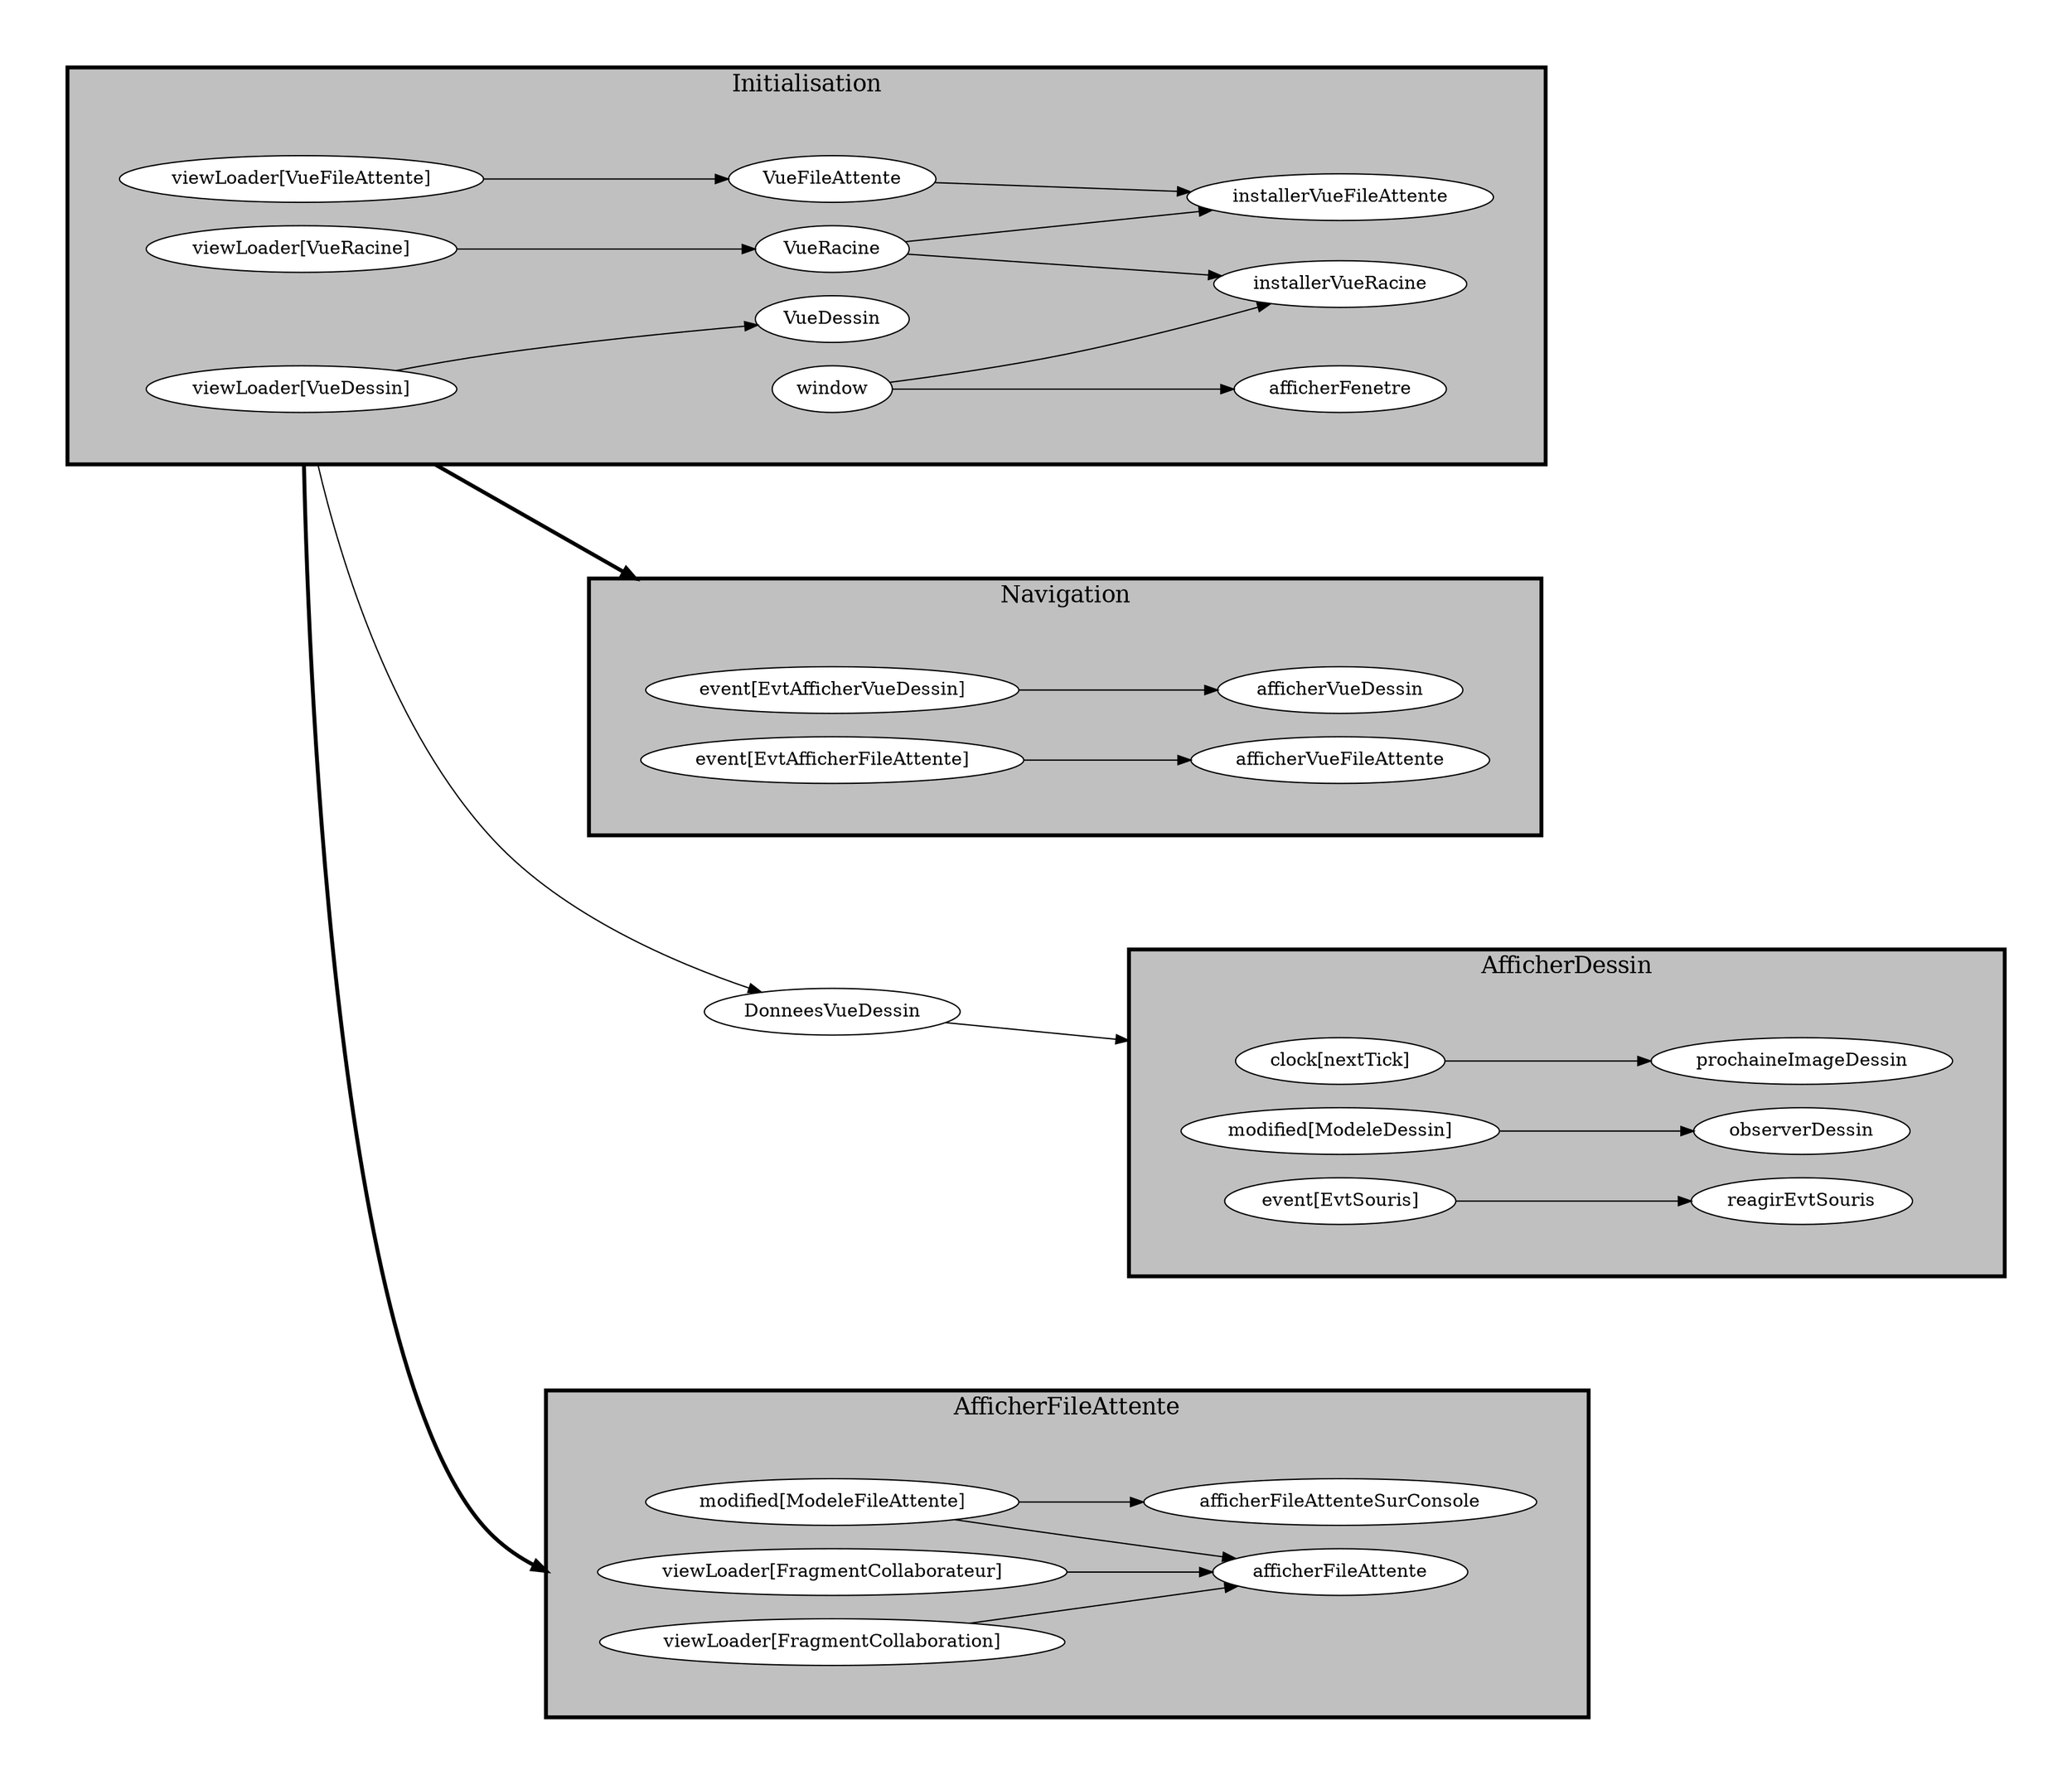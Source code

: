 digraph "frontend" {
edge ["dir"="forward"]
graph ["rankdir"="LR","compound"="true","overlap"="false"]
"DonneesVueDessin" ["label"="DonneesVueDessin","style"="filled","fillcolor"="white"]
subgraph "cluster_Initialisation__container" {
edge ["dir"="none"]
graph ["margin"="40","style"="invis"]
subgraph "cluster_Initialisation" {
edge ["dir"="forward"]
graph ["rankdir"="LR","label"="Initialisation","style"="filled","fillcolor"="gray","penwidth"="3.0","fontsize"="18.0"]
"Initialisation_viewLoader[VueDessin]" ["label"="viewLoader[VueDessin]","style"="filled","fillcolor"="white"]
"Initialisation_viewLoader[VueFileAttente]" ["label"="viewLoader[VueFileAttente]","style"="filled","fillcolor"="white"]
"Initialisation_installerVueFileAttente" ["label"="installerVueFileAttente","style"="filled","fillcolor"="white"]
"Initialisation_installerVueRacine" ["label"="installerVueRacine","style"="filled","fillcolor"="white"]
"Initialisation_VueDessin" ["label"="VueDessin","style"="filled","fillcolor"="white"]
"Initialisation_VueFileAttente" ["label"="VueFileAttente","style"="filled","fillcolor"="white"]
"Initialisation_window" ["label"="window","style"="filled","fillcolor"="white"]
"Initialisation_afficherFenetre" ["label"="afficherFenetre","style"="filled","fillcolor"="white"]
"Initialisation_viewLoader[VueRacine]" ["label"="viewLoader[VueRacine]","style"="filled","fillcolor"="white"]
"Initialisation_VueRacine" ["label"="VueRacine","style"="filled","fillcolor"="white"]
}
}
subgraph "cluster_AfficherDessin__container" {
edge ["dir"="none"]
graph ["margin"="40","style"="invis"]
subgraph "cluster_AfficherDessin" {
edge ["dir"="forward"]
graph ["rankdir"="LR","label"="AfficherDessin","style"="filled","fillcolor"="gray","penwidth"="3.0","fontsize"="18.0"]
"AfficherDessin_clock[nextTick]" ["label"="clock[nextTick]","style"="filled","fillcolor"="white"]
"AfficherDessin_observerDessin" ["label"="observerDessin","style"="filled","fillcolor"="white"]
"AfficherDessin_prochaineImageDessin" ["label"="prochaineImageDessin","style"="filled","fillcolor"="white"]
"AfficherDessin_reagirEvtSouris" ["label"="reagirEvtSouris","style"="filled","fillcolor"="white"]
"AfficherDessin_modified[ModeleDessin]" ["label"="modified[ModeleDessin]","style"="filled","fillcolor"="white"]
"AfficherDessin_event[EvtSouris]" ["label"="event[EvtSouris]","style"="filled","fillcolor"="white"]
}
}
subgraph "cluster_Navigation__container" {
edge ["dir"="none"]
graph ["margin"="40","style"="invis"]
subgraph "cluster_Navigation" {
edge ["dir"="forward"]
graph ["rankdir"="LR","label"="Navigation","style"="filled","fillcolor"="gray","penwidth"="3.0","fontsize"="18.0"]
"Navigation_event[EvtAfficherVueDessin]" ["label"="event[EvtAfficherVueDessin]","style"="filled","fillcolor"="white"]
"Navigation_afficherVueFileAttente" ["label"="afficherVueFileAttente","style"="filled","fillcolor"="white"]
"Navigation_event[EvtAfficherFileAttente]" ["label"="event[EvtAfficherFileAttente]","style"="filled","fillcolor"="white"]
"Navigation_afficherVueDessin" ["label"="afficherVueDessin","style"="filled","fillcolor"="white"]
}
}
subgraph "cluster_AfficherFileAttente__container" {
edge ["dir"="none"]
graph ["margin"="40","style"="invis"]
subgraph "cluster_AfficherFileAttente" {
edge ["dir"="forward"]
graph ["rankdir"="LR","label"="AfficherFileAttente","style"="filled","fillcolor"="gray","penwidth"="3.0","fontsize"="18.0"]
"AfficherFileAttente_viewLoader[FragmentCollaborateur]" ["label"="viewLoader[FragmentCollaborateur]","style"="filled","fillcolor"="white"]
"AfficherFileAttente_afficherFileAttenteSurConsole" ["label"="afficherFileAttenteSurConsole","style"="filled","fillcolor"="white"]
"AfficherFileAttente_modified[ModeleFileAttente]" ["label"="modified[ModeleFileAttente]","style"="filled","fillcolor"="white"]
"AfficherFileAttente_afficherFileAttente" ["label"="afficherFileAttente","style"="filled","fillcolor"="white"]
"AfficherFileAttente_viewLoader[FragmentCollaboration]" ["label"="viewLoader[FragmentCollaboration]","style"="filled","fillcolor"="white"]
}
}
"DonneesVueDessin" -> "AfficherDessin_clock[nextTick]" ["label"="","lhead"="cluster_AfficherDessin"]
"Initialisation_viewLoader[VueDessin]" -> "Initialisation_VueDessin" ["label"=""]
"Initialisation_viewLoader[VueDessin]" -> "AfficherFileAttente_viewLoader[FragmentCollaborateur]" ["label"="","ltail"="cluster_Initialisation","lhead"="cluster_AfficherFileAttente","penwidth"="3"]
"Initialisation_viewLoader[VueDessin]" -> "Navigation_event[EvtAfficherVueDessin]" ["label"="","ltail"="cluster_Initialisation","lhead"="cluster_Navigation","penwidth"="3"]
"Initialisation_viewLoader[VueDessin]" -> "DonneesVueDessin" ["label"="","ltail"="cluster_Initialisation"]
"Navigation_event[EvtAfficherVueDessin]" -> "Navigation_afficherVueDessin" ["label"=""]
"AfficherFileAttente_viewLoader[FragmentCollaborateur]" -> "AfficherFileAttente_afficherFileAttente" ["label"=""]
"AfficherDessin_clock[nextTick]" -> "AfficherDessin_prochaineImageDessin" ["label"=""]
"AfficherDessin_modified[ModeleDessin]" -> "AfficherDessin_observerDessin" ["label"=""]
"AfficherDessin_event[EvtSouris]" -> "AfficherDessin_reagirEvtSouris" ["label"=""]
"Navigation_event[EvtAfficherFileAttente]" -> "Navigation_afficherVueFileAttente" ["label"=""]
"AfficherFileAttente_modified[ModeleFileAttente]" -> "AfficherFileAttente_afficherFileAttente" ["label"=""]
"AfficherFileAttente_modified[ModeleFileAttente]" -> "AfficherFileAttente_afficherFileAttenteSurConsole" ["label"=""]
"AfficherFileAttente_viewLoader[FragmentCollaboration]" -> "AfficherFileAttente_afficherFileAttente" ["label"=""]
"Initialisation_viewLoader[VueFileAttente]" -> "Initialisation_VueFileAttente" ["label"=""]
"Initialisation_VueFileAttente" -> "Initialisation_installerVueFileAttente" ["label"=""]
"Initialisation_window" -> "Initialisation_afficherFenetre" ["label"=""]
"Initialisation_window" -> "Initialisation_installerVueRacine" ["label"=""]
"Initialisation_viewLoader[VueRacine]" -> "Initialisation_VueRacine" ["label"=""]
"Initialisation_VueRacine" -> "Initialisation_installerVueRacine" ["label"=""]
"Initialisation_VueRacine" -> "Initialisation_installerVueFileAttente" ["label"=""]
}